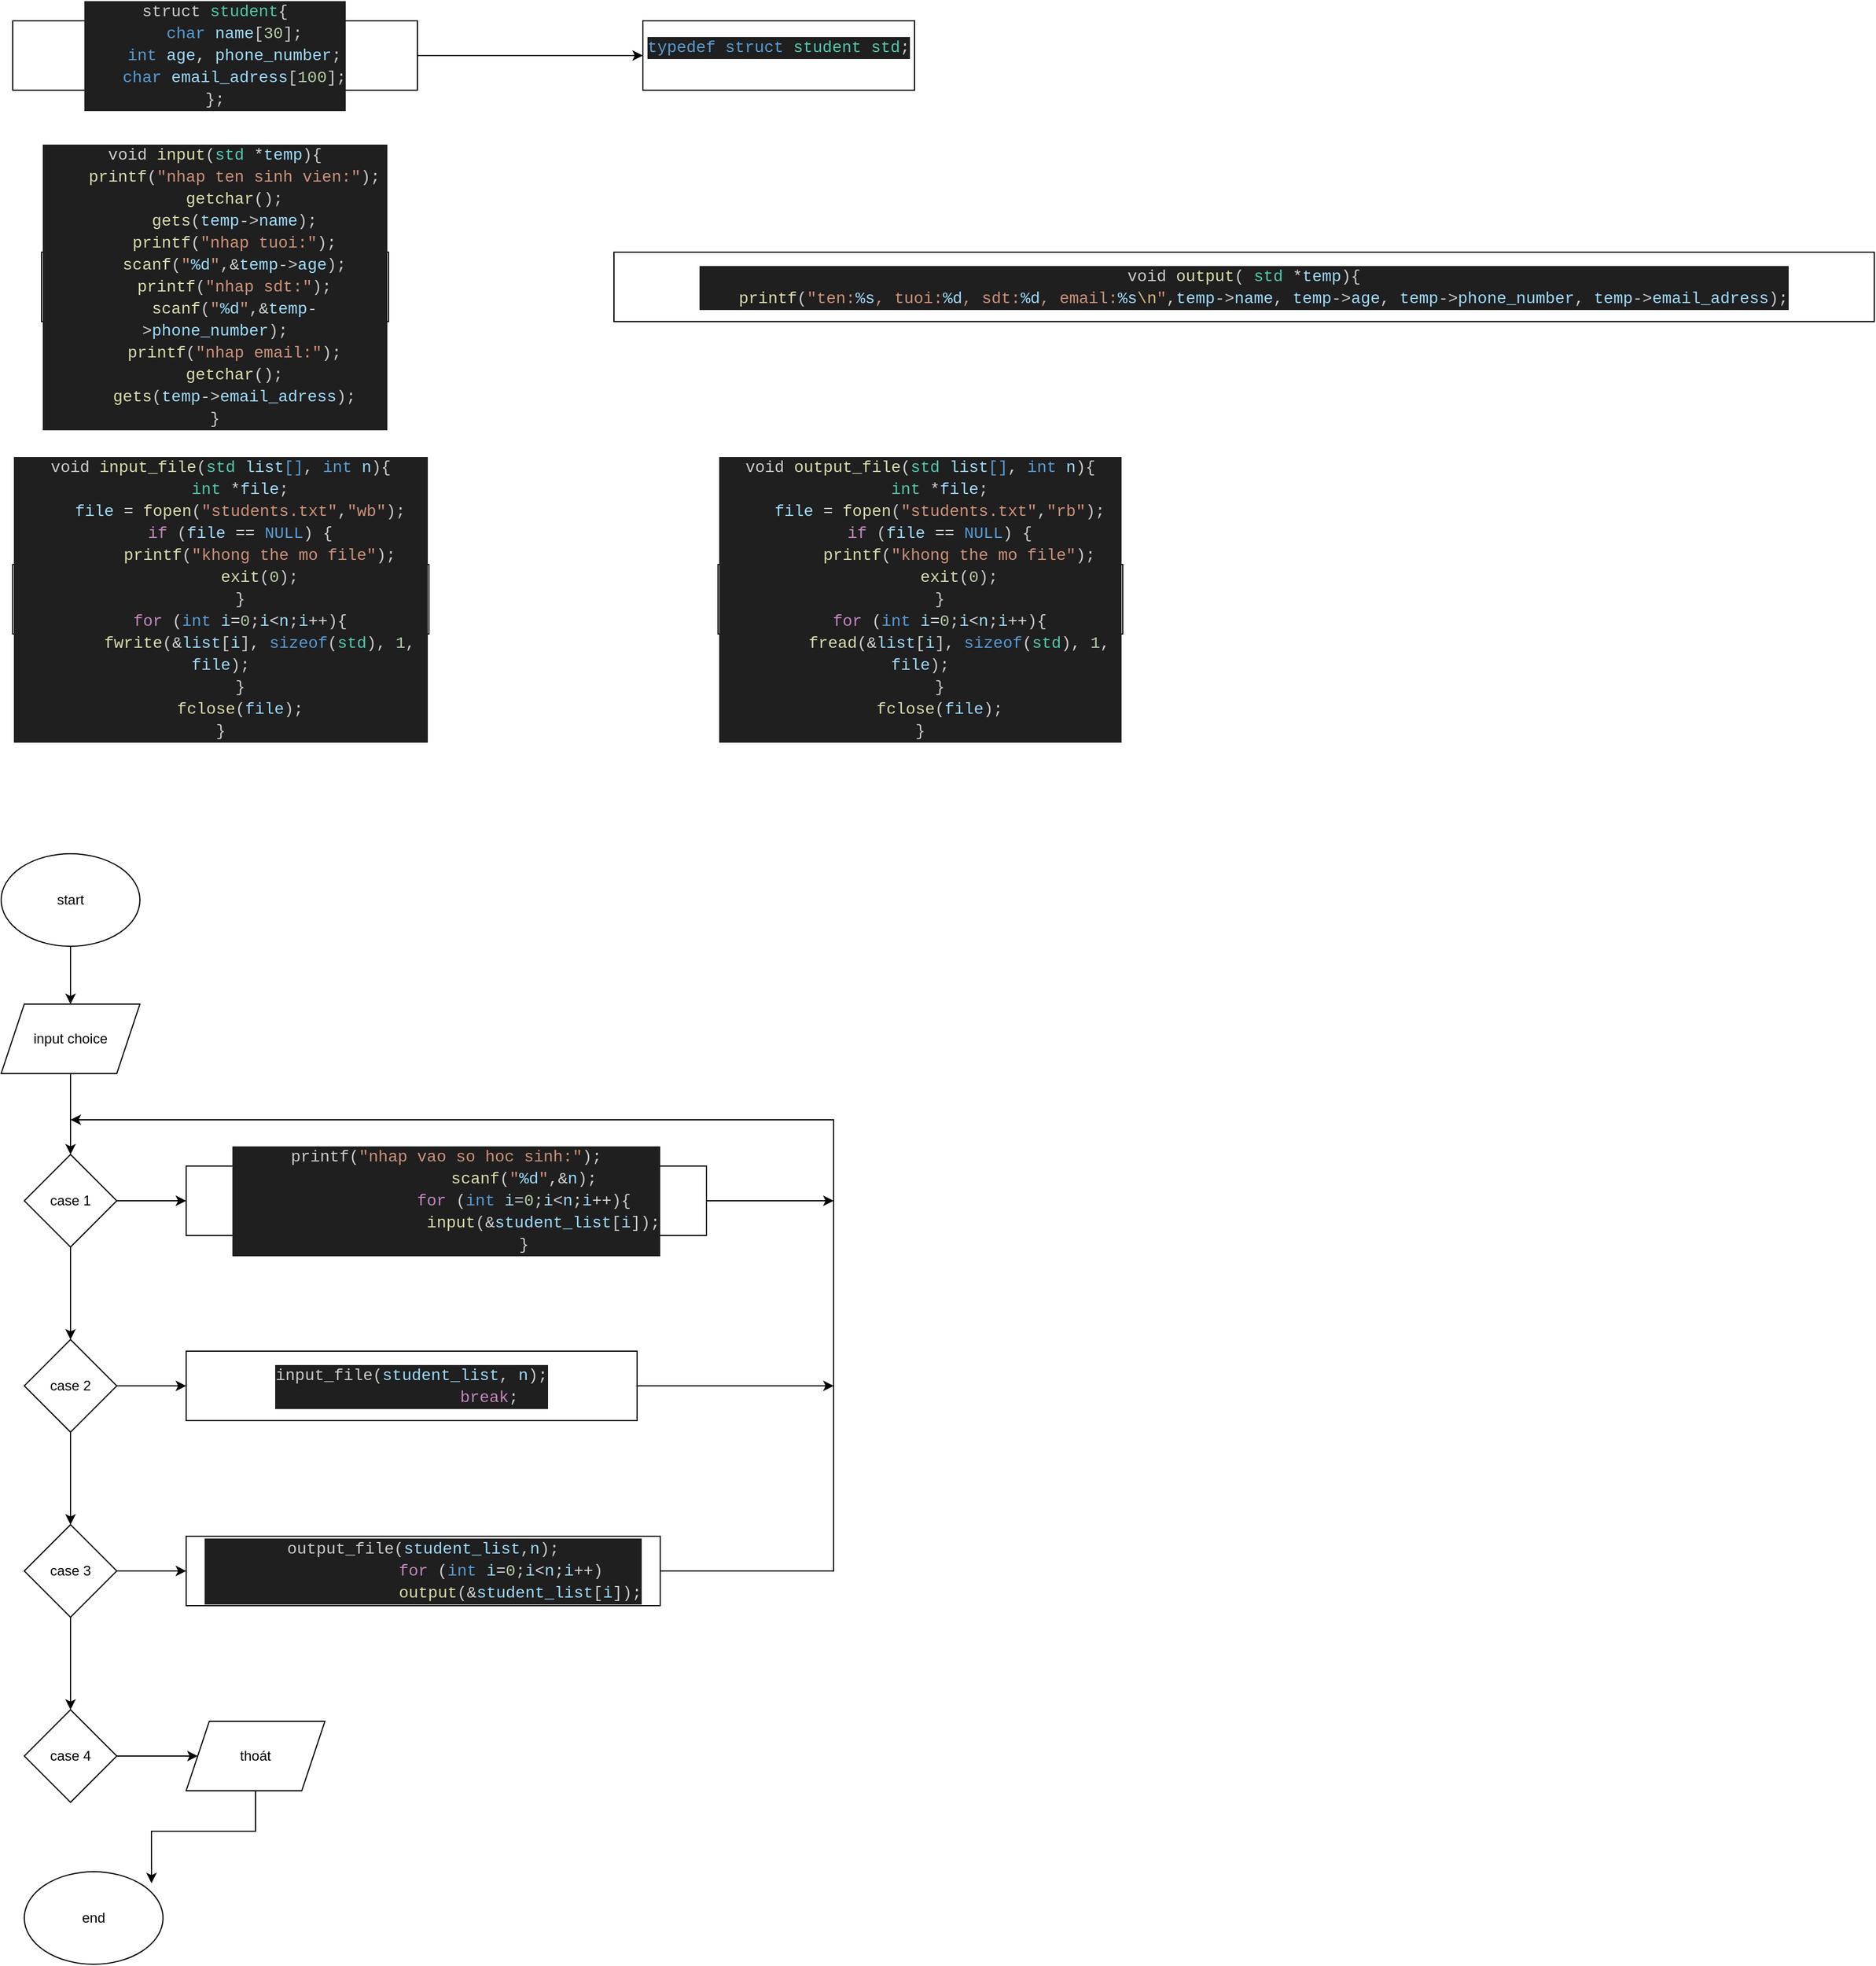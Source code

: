 <mxfile version="22.1.7" type="device">
  <diagram name="Page-1" id="shzPRt6RXg3I0el30iVk">
    <mxGraphModel dx="1242" dy="569" grid="1" gridSize="10" guides="1" tooltips="1" connect="1" arrows="1" fold="1" page="1" pageScale="1" pageWidth="850" pageHeight="1100" math="0" shadow="0">
      <root>
        <mxCell id="0" />
        <mxCell id="1" parent="0" />
        <mxCell id="c1HssWllYPfbHJCIFZM1-12" value="" style="edgeStyle=orthogonalEdgeStyle;rounded=0;orthogonalLoop=1;jettySize=auto;html=1;" parent="1" source="c1HssWllYPfbHJCIFZM1-1" target="c1HssWllYPfbHJCIFZM1-11" edge="1">
          <mxGeometry relative="1" as="geometry" />
        </mxCell>
        <mxCell id="c1HssWllYPfbHJCIFZM1-1" value="start" style="ellipse;whiteSpace=wrap;html=1;" parent="1" vertex="1">
          <mxGeometry x="10" y="750" width="120" height="80" as="geometry" />
        </mxCell>
        <mxCell id="c1HssWllYPfbHJCIFZM1-4" value="" style="edgeStyle=orthogonalEdgeStyle;rounded=0;orthogonalLoop=1;jettySize=auto;html=1;" parent="1" source="c1HssWllYPfbHJCIFZM1-2" target="c1HssWllYPfbHJCIFZM1-3" edge="1">
          <mxGeometry relative="1" as="geometry" />
        </mxCell>
        <mxCell id="c1HssWllYPfbHJCIFZM1-2" value="&lt;div style=&quot;color: rgb(204, 204, 204); background-color: rgb(31, 31, 31); font-family: Consolas, &amp;quot;Courier New&amp;quot;, monospace; font-size: 14px; line-height: 19px;&quot;&gt;&lt;div&gt;struct &lt;span style=&quot;color: #4ec9b0;&quot;&gt;student&lt;/span&gt;{&lt;/div&gt;&lt;div&gt;&amp;nbsp; &amp;nbsp; &lt;span style=&quot;color: #569cd6;&quot;&gt;char&lt;/span&gt; &lt;span style=&quot;color: #9cdcfe;&quot;&gt;name&lt;/span&gt;[&lt;span style=&quot;color: #b5cea8;&quot;&gt;30&lt;/span&gt;];&lt;/div&gt;&lt;div&gt;&amp;nbsp; &amp;nbsp; &lt;span style=&quot;color: #569cd6;&quot;&gt;int&lt;/span&gt; &lt;span style=&quot;color: #9cdcfe;&quot;&gt;age&lt;/span&gt;, &lt;span style=&quot;color: #9cdcfe;&quot;&gt;phone_number&lt;/span&gt;;&lt;/div&gt;&lt;div&gt;&amp;nbsp; &amp;nbsp; &lt;span style=&quot;color: #569cd6;&quot;&gt;char&lt;/span&gt; &lt;span style=&quot;color: #9cdcfe;&quot;&gt;email_adress&lt;/span&gt;[&lt;span style=&quot;color: #b5cea8;&quot;&gt;100&lt;/span&gt;];&lt;/div&gt;&lt;div&gt;};&lt;/div&gt;&lt;/div&gt;" style="rounded=0;whiteSpace=wrap;html=1;" parent="1" vertex="1">
          <mxGeometry x="20" y="30" width="350" height="60" as="geometry" />
        </mxCell>
        <mxCell id="c1HssWllYPfbHJCIFZM1-3" value="&#xa;&lt;div style=&quot;color: rgb(204, 204, 204); background-color: rgb(31, 31, 31); font-family: Consolas, &amp;quot;Courier New&amp;quot;, monospace; font-weight: normal; font-size: 14px; line-height: 19px;&quot;&gt;&lt;div&gt;&lt;span style=&quot;color: #569cd6;&quot;&gt;typedef&lt;/span&gt;&lt;span style=&quot;color: #cccccc;&quot;&gt; &lt;/span&gt;&lt;span style=&quot;color: #569cd6;&quot;&gt;struct&lt;/span&gt;&lt;span style=&quot;color: #cccccc;&quot;&gt; &lt;/span&gt;&lt;span style=&quot;color: #4ec9b0;&quot;&gt;student&lt;/span&gt;&lt;span style=&quot;color: #cccccc;&quot;&gt; &lt;/span&gt;&lt;span style=&quot;color: #4ec9b0;&quot;&gt;std&lt;/span&gt;&lt;span style=&quot;color: #cccccc;&quot;&gt;;&lt;/span&gt;&lt;/div&gt;&lt;/div&gt;&#xa;&#xa;" style="whiteSpace=wrap;html=1;rounded=0;" parent="1" vertex="1">
          <mxGeometry x="565" y="30" width="235" height="60" as="geometry" />
        </mxCell>
        <mxCell id="c1HssWllYPfbHJCIFZM1-5" value="&lt;div style=&quot;color: rgb(204, 204, 204); background-color: rgb(31, 31, 31); font-family: Consolas, &amp;quot;Courier New&amp;quot;, monospace; font-size: 14px; line-height: 19px;&quot;&gt;&lt;div&gt;void &lt;span style=&quot;color: #dcdcaa;&quot;&gt;input&lt;/span&gt;(&lt;span style=&quot;color: #4ec9b0;&quot;&gt;std&lt;/span&gt; &lt;span style=&quot;color: #d4d4d4;&quot;&gt;*&lt;/span&gt;&lt;span style=&quot;color: #9cdcfe;&quot;&gt;temp&lt;/span&gt;){&lt;/div&gt;&lt;div&gt;&amp;nbsp; &amp;nbsp; &lt;span style=&quot;color: #dcdcaa;&quot;&gt;printf&lt;/span&gt;(&lt;span style=&quot;color: #ce9178;&quot;&gt;&quot;nhap ten sinh vien:&quot;&lt;/span&gt;);&lt;/div&gt;&lt;div&gt;&amp;nbsp; &amp;nbsp; &lt;span style=&quot;color: #dcdcaa;&quot;&gt;getchar&lt;/span&gt;();&lt;/div&gt;&lt;div&gt;&amp;nbsp; &amp;nbsp; &lt;span style=&quot;color: #dcdcaa;&quot;&gt;gets&lt;/span&gt;(&lt;span style=&quot;color: #9cdcfe;&quot;&gt;temp&lt;/span&gt;-&amp;gt;&lt;span style=&quot;color: #9cdcfe;&quot;&gt;name&lt;/span&gt;);&lt;/div&gt;&lt;div&gt;&amp;nbsp; &amp;nbsp; &lt;span style=&quot;color: #dcdcaa;&quot;&gt;printf&lt;/span&gt;(&lt;span style=&quot;color: #ce9178;&quot;&gt;&quot;nhap tuoi:&quot;&lt;/span&gt;);&lt;/div&gt;&lt;div&gt;&amp;nbsp; &amp;nbsp; &lt;span style=&quot;color: #dcdcaa;&quot;&gt;scanf&lt;/span&gt;(&lt;span style=&quot;color: #ce9178;&quot;&gt;&quot;&lt;/span&gt;&lt;span style=&quot;color: #9cdcfe;&quot;&gt;%d&lt;/span&gt;&lt;span style=&quot;color: #ce9178;&quot;&gt;&quot;&lt;/span&gt;,&lt;span style=&quot;color: #d4d4d4;&quot;&gt;&amp;amp;&lt;/span&gt;&lt;span style=&quot;color: #9cdcfe;&quot;&gt;temp&lt;/span&gt;-&amp;gt;&lt;span style=&quot;color: #9cdcfe;&quot;&gt;age&lt;/span&gt;);&lt;/div&gt;&lt;div&gt;&amp;nbsp; &amp;nbsp; &lt;span style=&quot;color: #dcdcaa;&quot;&gt;printf&lt;/span&gt;(&lt;span style=&quot;color: #ce9178;&quot;&gt;&quot;nhap sdt:&quot;&lt;/span&gt;);&lt;/div&gt;&lt;div&gt;&amp;nbsp; &amp;nbsp; &lt;span style=&quot;color: #dcdcaa;&quot;&gt;scanf&lt;/span&gt;(&lt;span style=&quot;color: #ce9178;&quot;&gt;&quot;&lt;/span&gt;&lt;span style=&quot;color: #9cdcfe;&quot;&gt;%d&lt;/span&gt;&lt;span style=&quot;color: #ce9178;&quot;&gt;&quot;&lt;/span&gt;,&lt;span style=&quot;color: #d4d4d4;&quot;&gt;&amp;amp;&lt;/span&gt;&lt;span style=&quot;color: #9cdcfe;&quot;&gt;temp&lt;/span&gt;-&amp;gt;&lt;span style=&quot;color: #9cdcfe;&quot;&gt;phone_number&lt;/span&gt;);&lt;/div&gt;&lt;div&gt;&amp;nbsp; &amp;nbsp; &lt;span style=&quot;color: #dcdcaa;&quot;&gt;printf&lt;/span&gt;(&lt;span style=&quot;color: #ce9178;&quot;&gt;&quot;nhap email:&quot;&lt;/span&gt;);&lt;/div&gt;&lt;div&gt;&amp;nbsp; &amp;nbsp; &lt;span style=&quot;color: #dcdcaa;&quot;&gt;getchar&lt;/span&gt;();&lt;/div&gt;&lt;div&gt;&amp;nbsp; &amp;nbsp; &lt;span style=&quot;color: #dcdcaa;&quot;&gt;gets&lt;/span&gt;(&lt;span style=&quot;color: #9cdcfe;&quot;&gt;temp&lt;/span&gt;-&amp;gt;&lt;span style=&quot;color: #9cdcfe;&quot;&gt;email_adress&lt;/span&gt;);&lt;/div&gt;&lt;div&gt;}&lt;/div&gt;&lt;/div&gt;" style="rounded=0;whiteSpace=wrap;html=1;" parent="1" vertex="1">
          <mxGeometry x="45" y="230" width="300" height="60" as="geometry" />
        </mxCell>
        <mxCell id="c1HssWllYPfbHJCIFZM1-6" value="&lt;div style=&quot;color: rgb(204, 204, 204); background-color: rgb(31, 31, 31); font-family: Consolas, &amp;quot;Courier New&amp;quot;, monospace; font-size: 14px; line-height: 19px;&quot;&gt;&lt;div&gt;void &lt;span style=&quot;color: #dcdcaa;&quot;&gt;output&lt;/span&gt;( &lt;span style=&quot;color: #4ec9b0;&quot;&gt;std&lt;/span&gt; &lt;span style=&quot;color: #d4d4d4;&quot;&gt;*&lt;/span&gt;&lt;span style=&quot;color: #9cdcfe;&quot;&gt;temp&lt;/span&gt;){&lt;/div&gt;&lt;div&gt;&amp;nbsp; &amp;nbsp; &lt;span style=&quot;color: #dcdcaa;&quot;&gt;printf&lt;/span&gt;(&lt;span style=&quot;color: #ce9178;&quot;&gt;&quot;ten:&lt;/span&gt;&lt;span style=&quot;color: #9cdcfe;&quot;&gt;%s&lt;/span&gt;&lt;span style=&quot;color: #ce9178;&quot;&gt;, tuoi:&lt;/span&gt;&lt;span style=&quot;color: #9cdcfe;&quot;&gt;%d&lt;/span&gt;&lt;span style=&quot;color: #ce9178;&quot;&gt;, sdt:&lt;/span&gt;&lt;span style=&quot;color: #9cdcfe;&quot;&gt;%d&lt;/span&gt;&lt;span style=&quot;color: #ce9178;&quot;&gt;, email:&lt;/span&gt;&lt;span style=&quot;color: #9cdcfe;&quot;&gt;%s&lt;/span&gt;&lt;span style=&quot;color: #d7ba7d;&quot;&gt;\n&lt;/span&gt;&lt;span style=&quot;color: #ce9178;&quot;&gt;&quot;&lt;/span&gt;,&lt;span style=&quot;color: #9cdcfe;&quot;&gt;temp&lt;/span&gt;-&amp;gt;&lt;span style=&quot;color: #9cdcfe;&quot;&gt;name&lt;/span&gt;, &lt;span style=&quot;color: #9cdcfe;&quot;&gt;temp&lt;/span&gt;-&amp;gt;&lt;span style=&quot;color: #9cdcfe;&quot;&gt;age&lt;/span&gt;, &lt;span style=&quot;color: #9cdcfe;&quot;&gt;temp&lt;/span&gt;-&amp;gt;&lt;span style=&quot;color: #9cdcfe;&quot;&gt;phone_number&lt;/span&gt;, &lt;span style=&quot;color: #9cdcfe;&quot;&gt;temp&lt;/span&gt;-&amp;gt;&lt;span style=&quot;color: #9cdcfe;&quot;&gt;email_adress&lt;/span&gt;);&lt;/div&gt;&lt;/div&gt;" style="rounded=0;whiteSpace=wrap;html=1;" parent="1" vertex="1">
          <mxGeometry x="540" y="230" width="1090" height="60" as="geometry" />
        </mxCell>
        <mxCell id="c1HssWllYPfbHJCIFZM1-9" value="&lt;div style=&quot;background-color: rgb(31, 31, 31); font-family: Consolas, &amp;quot;Courier New&amp;quot;, monospace; font-size: 14px; line-height: 19px;&quot;&gt;&lt;div style=&quot;color: rgb(204, 204, 204);&quot;&gt;void &lt;span style=&quot;color: #dcdcaa;&quot;&gt;input_file&lt;/span&gt;(&lt;span style=&quot;color: #4ec9b0;&quot;&gt;std&lt;/span&gt; &lt;span style=&quot;color: #9cdcfe;&quot;&gt;list&lt;/span&gt;&lt;span style=&quot;color: #569cd6;&quot;&gt;[]&lt;/span&gt;, &lt;span style=&quot;color: #569cd6;&quot;&gt;int&lt;/span&gt; &lt;span style=&quot;color: #9cdcfe;&quot;&gt;n&lt;/span&gt;){&lt;/div&gt;&lt;div style=&quot;&quot;&gt;&lt;font color=&quot;#cccccc&quot;&gt;&amp;nbsp; &amp;nbsp; &lt;/font&gt;&lt;font color=&quot;#4ec9b0&quot;&gt;int&lt;/font&gt;&lt;font color=&quot;#cccccc&quot;&gt;&amp;nbsp;&lt;/font&gt;&lt;span style=&quot;color: rgb(212, 212, 212);&quot;&gt;*&lt;/span&gt;&lt;span style=&quot;color: rgb(156, 220, 254);&quot;&gt;file&lt;/span&gt;&lt;font color=&quot;#cccccc&quot;&gt;;&lt;/font&gt;&lt;/div&gt;&lt;div style=&quot;color: rgb(204, 204, 204);&quot;&gt;&amp;nbsp; &amp;nbsp; &lt;span style=&quot;color: #9cdcfe;&quot;&gt;file&lt;/span&gt; &lt;span style=&quot;color: #d4d4d4;&quot;&gt;=&lt;/span&gt; &lt;span style=&quot;color: #dcdcaa;&quot;&gt;fopen&lt;/span&gt;(&lt;span style=&quot;color: #ce9178;&quot;&gt;&quot;students.txt&quot;&lt;/span&gt;,&lt;span style=&quot;color: #ce9178;&quot;&gt;&quot;wb&quot;&lt;/span&gt;);&lt;/div&gt;&lt;div style=&quot;color: rgb(204, 204, 204);&quot;&gt;&amp;nbsp; &amp;nbsp; &lt;span style=&quot;color: #c586c0;&quot;&gt;if&lt;/span&gt; (&lt;span style=&quot;color: #9cdcfe;&quot;&gt;file&lt;/span&gt; &lt;span style=&quot;color: #d4d4d4;&quot;&gt;==&lt;/span&gt; &lt;span style=&quot;color: #569cd6;&quot;&gt;NULL&lt;/span&gt;) {&lt;/div&gt;&lt;div style=&quot;color: rgb(204, 204, 204);&quot;&gt;&amp;nbsp; &amp;nbsp; &amp;nbsp; &amp;nbsp; &lt;span style=&quot;color: #dcdcaa;&quot;&gt;printf&lt;/span&gt;(&lt;span style=&quot;color: #ce9178;&quot;&gt;&quot;khong the mo file&quot;&lt;/span&gt;);&lt;/div&gt;&lt;div style=&quot;color: rgb(204, 204, 204);&quot;&gt;&amp;nbsp; &amp;nbsp; &amp;nbsp; &amp;nbsp; &lt;span style=&quot;color: #dcdcaa;&quot;&gt;exit&lt;/span&gt;(&lt;span style=&quot;color: #b5cea8;&quot;&gt;0&lt;/span&gt;);&lt;/div&gt;&lt;div style=&quot;color: rgb(204, 204, 204);&quot;&gt;&amp;nbsp; &amp;nbsp; }&lt;/div&gt;&lt;div style=&quot;color: rgb(204, 204, 204);&quot;&gt;&amp;nbsp; &amp;nbsp; &lt;span style=&quot;color: #c586c0;&quot;&gt;for&lt;/span&gt; (&lt;span style=&quot;color: #569cd6;&quot;&gt;int&lt;/span&gt; &lt;span style=&quot;color: #9cdcfe;&quot;&gt;i&lt;/span&gt;&lt;span style=&quot;color: #d4d4d4;&quot;&gt;=&lt;/span&gt;&lt;span style=&quot;color: #b5cea8;&quot;&gt;0&lt;/span&gt;;&lt;span style=&quot;color: #9cdcfe;&quot;&gt;i&lt;/span&gt;&lt;span style=&quot;color: #d4d4d4;&quot;&gt;&amp;lt;&lt;/span&gt;&lt;span style=&quot;color: #9cdcfe;&quot;&gt;n&lt;/span&gt;;&lt;span style=&quot;color: #9cdcfe;&quot;&gt;i&lt;/span&gt;&lt;span style=&quot;color: #d4d4d4;&quot;&gt;++&lt;/span&gt;){&lt;/div&gt;&lt;div style=&quot;color: rgb(204, 204, 204);&quot;&gt;&amp;nbsp; &amp;nbsp; &amp;nbsp; &amp;nbsp; &lt;span style=&quot;color: #dcdcaa;&quot;&gt;fwrite&lt;/span&gt;(&lt;span style=&quot;color: #d4d4d4;&quot;&gt;&amp;amp;&lt;/span&gt;&lt;span style=&quot;color: #9cdcfe;&quot;&gt;list&lt;/span&gt;[&lt;span style=&quot;color: #9cdcfe;&quot;&gt;i&lt;/span&gt;], &lt;span style=&quot;color: #569cd6;&quot;&gt;sizeof&lt;/span&gt;(&lt;span style=&quot;color: #4ec9b0;&quot;&gt;std&lt;/span&gt;), &lt;span style=&quot;color: #b5cea8;&quot;&gt;1&lt;/span&gt;, &lt;span style=&quot;color: #9cdcfe;&quot;&gt;file&lt;/span&gt;);&lt;/div&gt;&lt;div style=&quot;color: rgb(204, 204, 204);&quot;&gt;&amp;nbsp; &amp;nbsp; }&lt;/div&gt;&lt;div style=&quot;color: rgb(204, 204, 204);&quot;&gt;&amp;nbsp; &amp;nbsp; &lt;span style=&quot;color: #dcdcaa;&quot;&gt;fclose&lt;/span&gt;(&lt;span style=&quot;color: #9cdcfe;&quot;&gt;file&lt;/span&gt;);&lt;/div&gt;&lt;div style=&quot;color: rgb(204, 204, 204);&quot;&gt;}&lt;/div&gt;&lt;/div&gt;" style="rounded=0;whiteSpace=wrap;html=1;" parent="1" vertex="1">
          <mxGeometry x="20" y="500" width="360" height="60" as="geometry" />
        </mxCell>
        <mxCell id="c1HssWllYPfbHJCIFZM1-10" value="&lt;div style=&quot;background-color: rgb(31, 31, 31); font-family: Consolas, &amp;quot;Courier New&amp;quot;, monospace; font-size: 14px; line-height: 19px;&quot;&gt;&lt;div style=&quot;color: rgb(204, 204, 204);&quot;&gt;void &lt;span style=&quot;color: #dcdcaa;&quot;&gt;output_file&lt;/span&gt;(&lt;span style=&quot;color: #4ec9b0;&quot;&gt;std&lt;/span&gt; &lt;span style=&quot;color: #9cdcfe;&quot;&gt;list&lt;/span&gt;&lt;span style=&quot;color: #569cd6;&quot;&gt;[]&lt;/span&gt;, &lt;span style=&quot;color: #569cd6;&quot;&gt;int&lt;/span&gt; &lt;span style=&quot;color: #9cdcfe;&quot;&gt;n&lt;/span&gt;){&lt;/div&gt;&lt;div style=&quot;&quot;&gt;&lt;font color=&quot;#cccccc&quot;&gt;&amp;nbsp; &amp;nbsp; &lt;/font&gt;&lt;font color=&quot;#4ec9b0&quot;&gt;int&lt;/font&gt;&lt;font color=&quot;#cccccc&quot;&gt;&amp;nbsp;&lt;/font&gt;&lt;span style=&quot;color: rgb(212, 212, 212);&quot;&gt;*&lt;/span&gt;&lt;span style=&quot;color: rgb(156, 220, 254);&quot;&gt;file&lt;/span&gt;&lt;font color=&quot;#cccccc&quot;&gt;;&lt;/font&gt;&lt;/div&gt;&lt;div style=&quot;color: rgb(204, 204, 204);&quot;&gt;&amp;nbsp; &amp;nbsp; &lt;span style=&quot;color: #9cdcfe;&quot;&gt;file&lt;/span&gt; &lt;span style=&quot;color: #d4d4d4;&quot;&gt;=&lt;/span&gt; &lt;span style=&quot;color: #dcdcaa;&quot;&gt;fopen&lt;/span&gt;(&lt;span style=&quot;color: #ce9178;&quot;&gt;&quot;students.txt&quot;&lt;/span&gt;,&lt;span style=&quot;color: #ce9178;&quot;&gt;&quot;rb&quot;&lt;/span&gt;);&lt;/div&gt;&lt;div style=&quot;color: rgb(204, 204, 204);&quot;&gt;&amp;nbsp; &amp;nbsp; &lt;span style=&quot;color: #c586c0;&quot;&gt;if&lt;/span&gt; (&lt;span style=&quot;color: #9cdcfe;&quot;&gt;file&lt;/span&gt; &lt;span style=&quot;color: #d4d4d4;&quot;&gt;==&lt;/span&gt; &lt;span style=&quot;color: #569cd6;&quot;&gt;NULL&lt;/span&gt;) {&lt;/div&gt;&lt;div style=&quot;color: rgb(204, 204, 204);&quot;&gt;&amp;nbsp; &amp;nbsp; &amp;nbsp; &amp;nbsp; &lt;span style=&quot;color: #dcdcaa;&quot;&gt;printf&lt;/span&gt;(&lt;span style=&quot;color: #ce9178;&quot;&gt;&quot;khong the mo file&quot;&lt;/span&gt;);&lt;/div&gt;&lt;div style=&quot;color: rgb(204, 204, 204);&quot;&gt;&amp;nbsp; &amp;nbsp; &amp;nbsp; &amp;nbsp; &lt;span style=&quot;color: #dcdcaa;&quot;&gt;exit&lt;/span&gt;(&lt;span style=&quot;color: #b5cea8;&quot;&gt;0&lt;/span&gt;);&lt;/div&gt;&lt;div style=&quot;color: rgb(204, 204, 204);&quot;&gt;&amp;nbsp; &amp;nbsp; }&lt;/div&gt;&lt;div style=&quot;color: rgb(204, 204, 204);&quot;&gt;&amp;nbsp; &amp;nbsp; &lt;span style=&quot;color: #c586c0;&quot;&gt;for&lt;/span&gt; (&lt;span style=&quot;color: #569cd6;&quot;&gt;int&lt;/span&gt; &lt;span style=&quot;color: #9cdcfe;&quot;&gt;i&lt;/span&gt;&lt;span style=&quot;color: #d4d4d4;&quot;&gt;=&lt;/span&gt;&lt;span style=&quot;color: #b5cea8;&quot;&gt;0&lt;/span&gt;;&lt;span style=&quot;color: #9cdcfe;&quot;&gt;i&lt;/span&gt;&lt;span style=&quot;color: #d4d4d4;&quot;&gt;&amp;lt;&lt;/span&gt;&lt;span style=&quot;color: #9cdcfe;&quot;&gt;n&lt;/span&gt;;&lt;span style=&quot;color: #9cdcfe;&quot;&gt;i&lt;/span&gt;&lt;span style=&quot;color: #d4d4d4;&quot;&gt;++&lt;/span&gt;){&lt;/div&gt;&lt;div style=&quot;color: rgb(204, 204, 204);&quot;&gt;&amp;nbsp; &amp;nbsp; &amp;nbsp; &amp;nbsp; &lt;span style=&quot;color: #dcdcaa;&quot;&gt;fread&lt;/span&gt;(&lt;span style=&quot;color: #d4d4d4;&quot;&gt;&amp;amp;&lt;/span&gt;&lt;span style=&quot;color: #9cdcfe;&quot;&gt;list&lt;/span&gt;[&lt;span style=&quot;color: #9cdcfe;&quot;&gt;i&lt;/span&gt;], &lt;span style=&quot;color: #569cd6;&quot;&gt;sizeof&lt;/span&gt;(&lt;span style=&quot;color: #4ec9b0;&quot;&gt;std&lt;/span&gt;), &lt;span style=&quot;color: #b5cea8;&quot;&gt;1&lt;/span&gt;, &lt;span style=&quot;color: #9cdcfe;&quot;&gt;file&lt;/span&gt;);&lt;/div&gt;&lt;div style=&quot;color: rgb(204, 204, 204);&quot;&gt;&amp;nbsp; &amp;nbsp; }&lt;/div&gt;&lt;div style=&quot;color: rgb(204, 204, 204);&quot;&gt;&amp;nbsp; &amp;nbsp; &lt;span style=&quot;color: #dcdcaa;&quot;&gt;fclose&lt;/span&gt;(&lt;span style=&quot;color: #9cdcfe;&quot;&gt;file&lt;/span&gt;);&lt;/div&gt;&lt;div style=&quot;color: rgb(204, 204, 204);&quot;&gt;}&lt;/div&gt;&lt;/div&gt;" style="rounded=0;whiteSpace=wrap;html=1;" parent="1" vertex="1">
          <mxGeometry x="630" y="500" width="350" height="60" as="geometry" />
        </mxCell>
        <mxCell id="c1HssWllYPfbHJCIFZM1-14" value="" style="edgeStyle=orthogonalEdgeStyle;rounded=0;orthogonalLoop=1;jettySize=auto;html=1;" parent="1" source="c1HssWllYPfbHJCIFZM1-11" target="c1HssWllYPfbHJCIFZM1-13" edge="1">
          <mxGeometry relative="1" as="geometry" />
        </mxCell>
        <mxCell id="c1HssWllYPfbHJCIFZM1-11" value="input choice" style="shape=parallelogram;perimeter=parallelogramPerimeter;whiteSpace=wrap;html=1;fixedSize=1;" parent="1" vertex="1">
          <mxGeometry x="10" y="880" width="120" height="60" as="geometry" />
        </mxCell>
        <mxCell id="c1HssWllYPfbHJCIFZM1-16" value="" style="edgeStyle=orthogonalEdgeStyle;rounded=0;orthogonalLoop=1;jettySize=auto;html=1;" parent="1" source="c1HssWllYPfbHJCIFZM1-13" target="c1HssWllYPfbHJCIFZM1-15" edge="1">
          <mxGeometry relative="1" as="geometry" />
        </mxCell>
        <mxCell id="c1HssWllYPfbHJCIFZM1-18" value="" style="edgeStyle=orthogonalEdgeStyle;rounded=0;orthogonalLoop=1;jettySize=auto;html=1;" parent="1" source="c1HssWllYPfbHJCIFZM1-13" target="c1HssWllYPfbHJCIFZM1-17" edge="1">
          <mxGeometry relative="1" as="geometry" />
        </mxCell>
        <mxCell id="c1HssWllYPfbHJCIFZM1-13" value="case 1" style="rhombus;whiteSpace=wrap;html=1;" parent="1" vertex="1">
          <mxGeometry x="30" y="1010" width="80" height="80" as="geometry" />
        </mxCell>
        <mxCell id="p0WMkDpVIMVpvTR0B5jc-6" style="edgeStyle=orthogonalEdgeStyle;rounded=0;orthogonalLoop=1;jettySize=auto;html=1;exitX=1;exitY=0.5;exitDx=0;exitDy=0;" edge="1" parent="1" source="c1HssWllYPfbHJCIFZM1-15">
          <mxGeometry relative="1" as="geometry">
            <mxPoint x="730" y="1050" as="targetPoint" />
          </mxGeometry>
        </mxCell>
        <mxCell id="c1HssWllYPfbHJCIFZM1-15" value="&lt;div style=&quot;color: rgb(204, 204, 204); background-color: rgb(31, 31, 31); font-family: Consolas, &amp;quot;Courier New&amp;quot;, monospace; font-size: 14px; line-height: 19px;&quot;&gt;&lt;div&gt;printf(&lt;span style=&quot;color: #ce9178;&quot;&gt;&quot;nhap vao so hoc sinh:&quot;&lt;/span&gt;);&lt;/div&gt;&lt;div&gt;&amp;nbsp; &amp;nbsp; &amp;nbsp; &amp;nbsp; &amp;nbsp; &amp;nbsp; &amp;nbsp; &amp;nbsp; &lt;span style=&quot;color: #dcdcaa;&quot;&gt;scanf&lt;/span&gt;(&lt;span style=&quot;color: #ce9178;&quot;&gt;&quot;&lt;/span&gt;&lt;span style=&quot;color: #9cdcfe;&quot;&gt;%d&lt;/span&gt;&lt;span style=&quot;color: #ce9178;&quot;&gt;&quot;&lt;/span&gt;,&lt;span style=&quot;color: #d4d4d4;&quot;&gt;&amp;amp;&lt;/span&gt;&lt;span style=&quot;color: #9cdcfe;&quot;&gt;n&lt;/span&gt;);&lt;/div&gt;&lt;div&gt;&amp;nbsp; &amp;nbsp; &amp;nbsp; &amp;nbsp; &amp;nbsp; &amp;nbsp; &amp;nbsp; &amp;nbsp; &lt;span style=&quot;color: #c586c0;&quot;&gt;for&lt;/span&gt; (&lt;span style=&quot;color: #569cd6;&quot;&gt;int&lt;/span&gt; &lt;span style=&quot;color: #9cdcfe;&quot;&gt;i&lt;/span&gt;&lt;span style=&quot;color: #d4d4d4;&quot;&gt;=&lt;/span&gt;&lt;span style=&quot;color: #b5cea8;&quot;&gt;0&lt;/span&gt;;&lt;span style=&quot;color: #9cdcfe;&quot;&gt;i&lt;/span&gt;&lt;span style=&quot;color: #d4d4d4;&quot;&gt;&amp;lt;&lt;/span&gt;&lt;span style=&quot;color: #9cdcfe;&quot;&gt;n&lt;/span&gt;;&lt;span style=&quot;color: #9cdcfe;&quot;&gt;i&lt;/span&gt;&lt;span style=&quot;color: #d4d4d4;&quot;&gt;++&lt;/span&gt;){&lt;/div&gt;&lt;div&gt;&amp;nbsp; &amp;nbsp; &amp;nbsp; &amp;nbsp; &amp;nbsp; &amp;nbsp; &amp;nbsp; &amp;nbsp; &amp;nbsp; &amp;nbsp; &lt;span style=&quot;color: #dcdcaa;&quot;&gt;input&lt;/span&gt;(&lt;span style=&quot;color: #d4d4d4;&quot;&gt;&amp;amp;&lt;/span&gt;&lt;span style=&quot;color: #9cdcfe;&quot;&gt;student_list&lt;/span&gt;[&lt;span style=&quot;color: #9cdcfe;&quot;&gt;i&lt;/span&gt;]);&lt;/div&gt;&lt;div&gt;&amp;nbsp; &amp;nbsp; &amp;nbsp; &amp;nbsp; &amp;nbsp; &amp;nbsp; &amp;nbsp; &amp;nbsp; }&lt;/div&gt;&lt;/div&gt;" style="whiteSpace=wrap;html=1;" parent="1" vertex="1">
          <mxGeometry x="170" y="1020" width="450" height="60" as="geometry" />
        </mxCell>
        <mxCell id="c1HssWllYPfbHJCIFZM1-20" value="" style="edgeStyle=orthogonalEdgeStyle;rounded=0;orthogonalLoop=1;jettySize=auto;html=1;" parent="1" source="c1HssWllYPfbHJCIFZM1-17" target="c1HssWllYPfbHJCIFZM1-19" edge="1">
          <mxGeometry relative="1" as="geometry" />
        </mxCell>
        <mxCell id="c1HssWllYPfbHJCIFZM1-22" value="" style="edgeStyle=orthogonalEdgeStyle;rounded=0;orthogonalLoop=1;jettySize=auto;html=1;" parent="1" source="c1HssWllYPfbHJCIFZM1-17" target="c1HssWllYPfbHJCIFZM1-21" edge="1">
          <mxGeometry relative="1" as="geometry" />
        </mxCell>
        <mxCell id="c1HssWllYPfbHJCIFZM1-17" value="case 2" style="rhombus;whiteSpace=wrap;html=1;" parent="1" vertex="1">
          <mxGeometry x="30" y="1170" width="80" height="80" as="geometry" />
        </mxCell>
        <mxCell id="p0WMkDpVIMVpvTR0B5jc-5" style="edgeStyle=orthogonalEdgeStyle;rounded=0;orthogonalLoop=1;jettySize=auto;html=1;exitX=1;exitY=0.5;exitDx=0;exitDy=0;" edge="1" parent="1" source="c1HssWllYPfbHJCIFZM1-19">
          <mxGeometry relative="1" as="geometry">
            <mxPoint x="730" y="1210" as="targetPoint" />
          </mxGeometry>
        </mxCell>
        <mxCell id="c1HssWllYPfbHJCIFZM1-19" value="&lt;div style=&quot;color: rgb(204, 204, 204); background-color: rgb(31, 31, 31); font-family: Consolas, &amp;quot;Courier New&amp;quot;, monospace; font-size: 14px; line-height: 19px;&quot;&gt;&lt;div&gt;input_file(&lt;span style=&quot;color: #9cdcfe;&quot;&gt;student_list&lt;/span&gt;, &lt;span style=&quot;color: #9cdcfe;&quot;&gt;n&lt;/span&gt;);&lt;/div&gt;&lt;div&gt;&amp;nbsp; &amp;nbsp; &amp;nbsp; &amp;nbsp; &amp;nbsp; &amp;nbsp; &amp;nbsp; &amp;nbsp; &lt;span style=&quot;color: #c586c0;&quot;&gt;break&lt;/span&gt;;&lt;/div&gt;&lt;/div&gt;" style="whiteSpace=wrap;html=1;" parent="1" vertex="1">
          <mxGeometry x="170" y="1180" width="390" height="60" as="geometry" />
        </mxCell>
        <mxCell id="c1HssWllYPfbHJCIFZM1-24" value="" style="edgeStyle=orthogonalEdgeStyle;rounded=0;orthogonalLoop=1;jettySize=auto;html=1;" parent="1" source="c1HssWllYPfbHJCIFZM1-21" target="c1HssWllYPfbHJCIFZM1-23" edge="1">
          <mxGeometry relative="1" as="geometry" />
        </mxCell>
        <mxCell id="c1HssWllYPfbHJCIFZM1-26" value="" style="edgeStyle=orthogonalEdgeStyle;rounded=0;orthogonalLoop=1;jettySize=auto;html=1;" parent="1" source="c1HssWllYPfbHJCIFZM1-21" target="c1HssWllYPfbHJCIFZM1-25" edge="1">
          <mxGeometry relative="1" as="geometry" />
        </mxCell>
        <mxCell id="c1HssWllYPfbHJCIFZM1-21" value="case 3" style="rhombus;whiteSpace=wrap;html=1;" parent="1" vertex="1">
          <mxGeometry x="30" y="1330" width="80" height="80" as="geometry" />
        </mxCell>
        <mxCell id="p0WMkDpVIMVpvTR0B5jc-4" style="edgeStyle=orthogonalEdgeStyle;rounded=0;orthogonalLoop=1;jettySize=auto;html=1;exitX=1;exitY=0.5;exitDx=0;exitDy=0;" edge="1" parent="1" source="c1HssWllYPfbHJCIFZM1-23">
          <mxGeometry relative="1" as="geometry">
            <mxPoint x="70" y="980" as="targetPoint" />
            <Array as="points">
              <mxPoint x="730" y="1370" />
              <mxPoint x="730" y="980" />
              <mxPoint x="130" y="980" />
            </Array>
          </mxGeometry>
        </mxCell>
        <mxCell id="c1HssWllYPfbHJCIFZM1-23" value="&lt;div style=&quot;color: rgb(204, 204, 204); background-color: rgb(31, 31, 31); font-family: Consolas, &amp;quot;Courier New&amp;quot;, monospace; font-size: 14px; line-height: 19px;&quot;&gt;&lt;div&gt;output_file(&lt;span style=&quot;color: #9cdcfe;&quot;&gt;student_list&lt;/span&gt;,&lt;span style=&quot;color: #9cdcfe;&quot;&gt;n&lt;/span&gt;);&lt;/div&gt;&lt;div&gt;&amp;nbsp; &amp;nbsp; &amp;nbsp; &amp;nbsp; &amp;nbsp; &amp;nbsp; &amp;nbsp; &amp;nbsp; &lt;span style=&quot;color: #c586c0;&quot;&gt;for&lt;/span&gt; (&lt;span style=&quot;color: #569cd6;&quot;&gt;int&lt;/span&gt; &lt;span style=&quot;color: #9cdcfe;&quot;&gt;i&lt;/span&gt;&lt;span style=&quot;color: #d4d4d4;&quot;&gt;=&lt;/span&gt;&lt;span style=&quot;color: #b5cea8;&quot;&gt;0&lt;/span&gt;;&lt;span style=&quot;color: #9cdcfe;&quot;&gt;i&lt;/span&gt;&lt;span style=&quot;color: #d4d4d4;&quot;&gt;&amp;lt;&lt;/span&gt;&lt;span style=&quot;color: #9cdcfe;&quot;&gt;n&lt;/span&gt;;&lt;span style=&quot;color: #9cdcfe;&quot;&gt;i&lt;/span&gt;&lt;span style=&quot;color: #d4d4d4;&quot;&gt;++&lt;/span&gt;)&lt;/div&gt;&lt;div&gt;&amp;nbsp; &amp;nbsp; &amp;nbsp; &amp;nbsp; &amp;nbsp; &amp;nbsp; &amp;nbsp; &amp;nbsp; &amp;nbsp; &amp;nbsp; &lt;span style=&quot;color: #dcdcaa;&quot;&gt;output&lt;/span&gt;(&lt;span style=&quot;color: #d4d4d4;&quot;&gt;&amp;amp;&lt;/span&gt;&lt;span style=&quot;color: #9cdcfe;&quot;&gt;student_list&lt;/span&gt;[&lt;span style=&quot;color: #9cdcfe;&quot;&gt;i&lt;/span&gt;]);&lt;/div&gt;&lt;/div&gt;" style="whiteSpace=wrap;html=1;" parent="1" vertex="1">
          <mxGeometry x="170" y="1340" width="410" height="60" as="geometry" />
        </mxCell>
        <mxCell id="c1HssWllYPfbHJCIFZM1-28" value="" style="edgeStyle=orthogonalEdgeStyle;rounded=0;orthogonalLoop=1;jettySize=auto;html=1;" parent="1" source="c1HssWllYPfbHJCIFZM1-25" target="c1HssWllYPfbHJCIFZM1-27" edge="1">
          <mxGeometry relative="1" as="geometry" />
        </mxCell>
        <mxCell id="c1HssWllYPfbHJCIFZM1-25" value="case 4" style="rhombus;whiteSpace=wrap;html=1;" parent="1" vertex="1">
          <mxGeometry x="30" y="1490" width="80" height="80" as="geometry" />
        </mxCell>
        <mxCell id="c1HssWllYPfbHJCIFZM1-27" value="thoát" style="shape=parallelogram;perimeter=parallelogramPerimeter;whiteSpace=wrap;html=1;fixedSize=1;" parent="1" vertex="1">
          <mxGeometry x="170" y="1500" width="120" height="60" as="geometry" />
        </mxCell>
        <mxCell id="p0WMkDpVIMVpvTR0B5jc-1" value="end" style="ellipse;whiteSpace=wrap;html=1;" vertex="1" parent="1">
          <mxGeometry x="30" y="1630" width="120" height="80" as="geometry" />
        </mxCell>
        <mxCell id="p0WMkDpVIMVpvTR0B5jc-8" style="edgeStyle=orthogonalEdgeStyle;rounded=0;orthogonalLoop=1;jettySize=auto;html=1;exitX=0.5;exitY=1;exitDx=0;exitDy=0;entryX=0.917;entryY=0.125;entryDx=0;entryDy=0;entryPerimeter=0;" edge="1" parent="1" source="c1HssWllYPfbHJCIFZM1-27" target="p0WMkDpVIMVpvTR0B5jc-1">
          <mxGeometry relative="1" as="geometry" />
        </mxCell>
      </root>
    </mxGraphModel>
  </diagram>
</mxfile>
